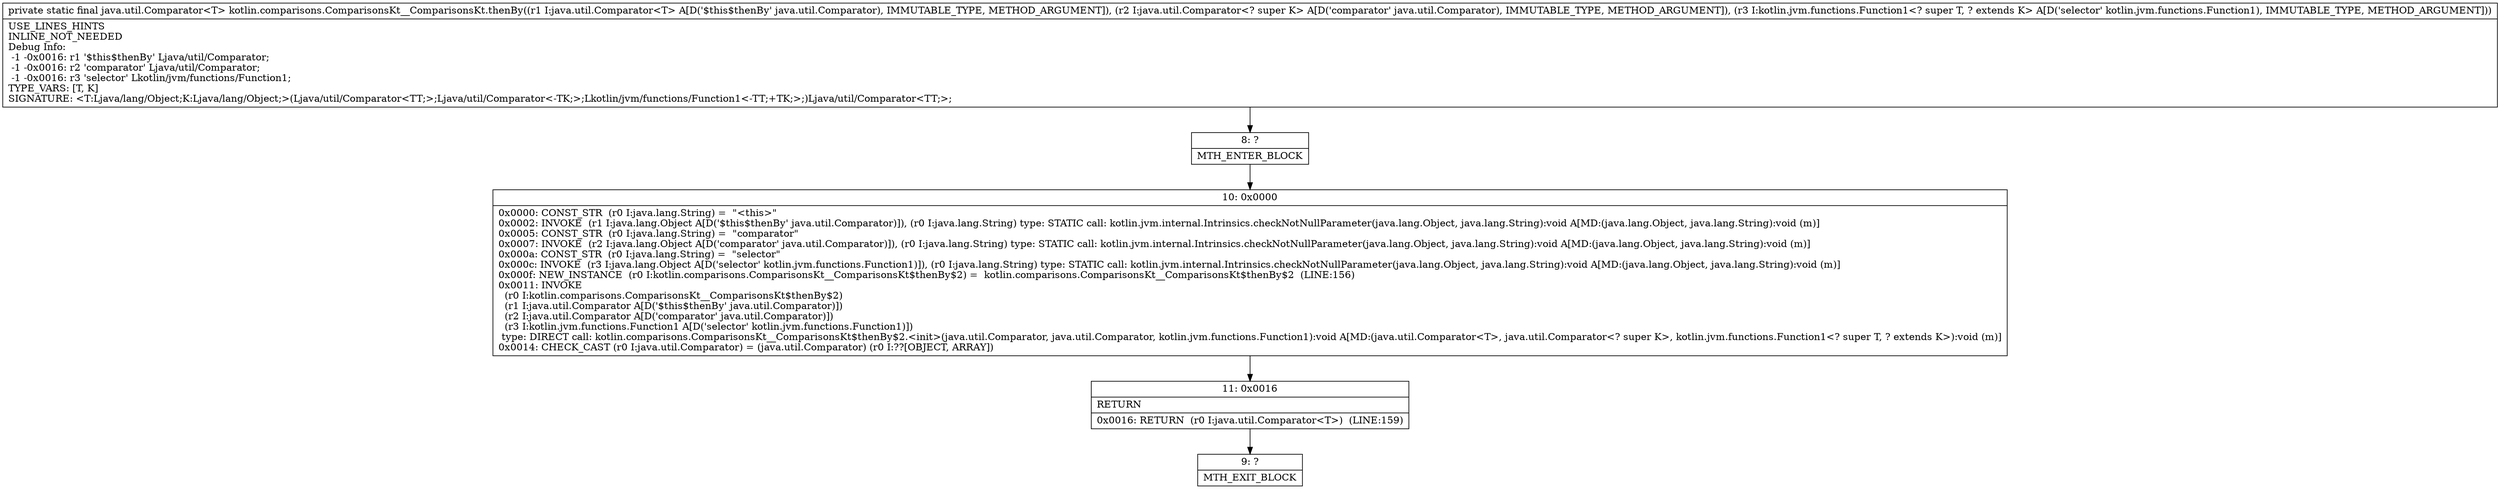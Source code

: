 digraph "CFG forkotlin.comparisons.ComparisonsKt__ComparisonsKt.thenBy(Ljava\/util\/Comparator;Ljava\/util\/Comparator;Lkotlin\/jvm\/functions\/Function1;)Ljava\/util\/Comparator;" {
Node_8 [shape=record,label="{8\:\ ?|MTH_ENTER_BLOCK\l}"];
Node_10 [shape=record,label="{10\:\ 0x0000|0x0000: CONST_STR  (r0 I:java.lang.String) =  \"\<this\>\" \l0x0002: INVOKE  (r1 I:java.lang.Object A[D('$this$thenBy' java.util.Comparator)]), (r0 I:java.lang.String) type: STATIC call: kotlin.jvm.internal.Intrinsics.checkNotNullParameter(java.lang.Object, java.lang.String):void A[MD:(java.lang.Object, java.lang.String):void (m)]\l0x0005: CONST_STR  (r0 I:java.lang.String) =  \"comparator\" \l0x0007: INVOKE  (r2 I:java.lang.Object A[D('comparator' java.util.Comparator)]), (r0 I:java.lang.String) type: STATIC call: kotlin.jvm.internal.Intrinsics.checkNotNullParameter(java.lang.Object, java.lang.String):void A[MD:(java.lang.Object, java.lang.String):void (m)]\l0x000a: CONST_STR  (r0 I:java.lang.String) =  \"selector\" \l0x000c: INVOKE  (r3 I:java.lang.Object A[D('selector' kotlin.jvm.functions.Function1)]), (r0 I:java.lang.String) type: STATIC call: kotlin.jvm.internal.Intrinsics.checkNotNullParameter(java.lang.Object, java.lang.String):void A[MD:(java.lang.Object, java.lang.String):void (m)]\l0x000f: NEW_INSTANCE  (r0 I:kotlin.comparisons.ComparisonsKt__ComparisonsKt$thenBy$2) =  kotlin.comparisons.ComparisonsKt__ComparisonsKt$thenBy$2  (LINE:156)\l0x0011: INVOKE  \l  (r0 I:kotlin.comparisons.ComparisonsKt__ComparisonsKt$thenBy$2)\l  (r1 I:java.util.Comparator A[D('$this$thenBy' java.util.Comparator)])\l  (r2 I:java.util.Comparator A[D('comparator' java.util.Comparator)])\l  (r3 I:kotlin.jvm.functions.Function1 A[D('selector' kotlin.jvm.functions.Function1)])\l type: DIRECT call: kotlin.comparisons.ComparisonsKt__ComparisonsKt$thenBy$2.\<init\>(java.util.Comparator, java.util.Comparator, kotlin.jvm.functions.Function1):void A[MD:(java.util.Comparator\<T\>, java.util.Comparator\<? super K\>, kotlin.jvm.functions.Function1\<? super T, ? extends K\>):void (m)]\l0x0014: CHECK_CAST (r0 I:java.util.Comparator) = (java.util.Comparator) (r0 I:??[OBJECT, ARRAY]) \l}"];
Node_11 [shape=record,label="{11\:\ 0x0016|RETURN\l|0x0016: RETURN  (r0 I:java.util.Comparator\<T\>)  (LINE:159)\l}"];
Node_9 [shape=record,label="{9\:\ ?|MTH_EXIT_BLOCK\l}"];
MethodNode[shape=record,label="{private static final java.util.Comparator\<T\> kotlin.comparisons.ComparisonsKt__ComparisonsKt.thenBy((r1 I:java.util.Comparator\<T\> A[D('$this$thenBy' java.util.Comparator), IMMUTABLE_TYPE, METHOD_ARGUMENT]), (r2 I:java.util.Comparator\<? super K\> A[D('comparator' java.util.Comparator), IMMUTABLE_TYPE, METHOD_ARGUMENT]), (r3 I:kotlin.jvm.functions.Function1\<? super T, ? extends K\> A[D('selector' kotlin.jvm.functions.Function1), IMMUTABLE_TYPE, METHOD_ARGUMENT]))  | USE_LINES_HINTS\lINLINE_NOT_NEEDED\lDebug Info:\l  \-1 \-0x0016: r1 '$this$thenBy' Ljava\/util\/Comparator;\l  \-1 \-0x0016: r2 'comparator' Ljava\/util\/Comparator;\l  \-1 \-0x0016: r3 'selector' Lkotlin\/jvm\/functions\/Function1;\lTYPE_VARS: [T, K]\lSIGNATURE: \<T:Ljava\/lang\/Object;K:Ljava\/lang\/Object;\>(Ljava\/util\/Comparator\<TT;\>;Ljava\/util\/Comparator\<\-TK;\>;Lkotlin\/jvm\/functions\/Function1\<\-TT;+TK;\>;)Ljava\/util\/Comparator\<TT;\>;\l}"];
MethodNode -> Node_8;Node_8 -> Node_10;
Node_10 -> Node_11;
Node_11 -> Node_9;
}

